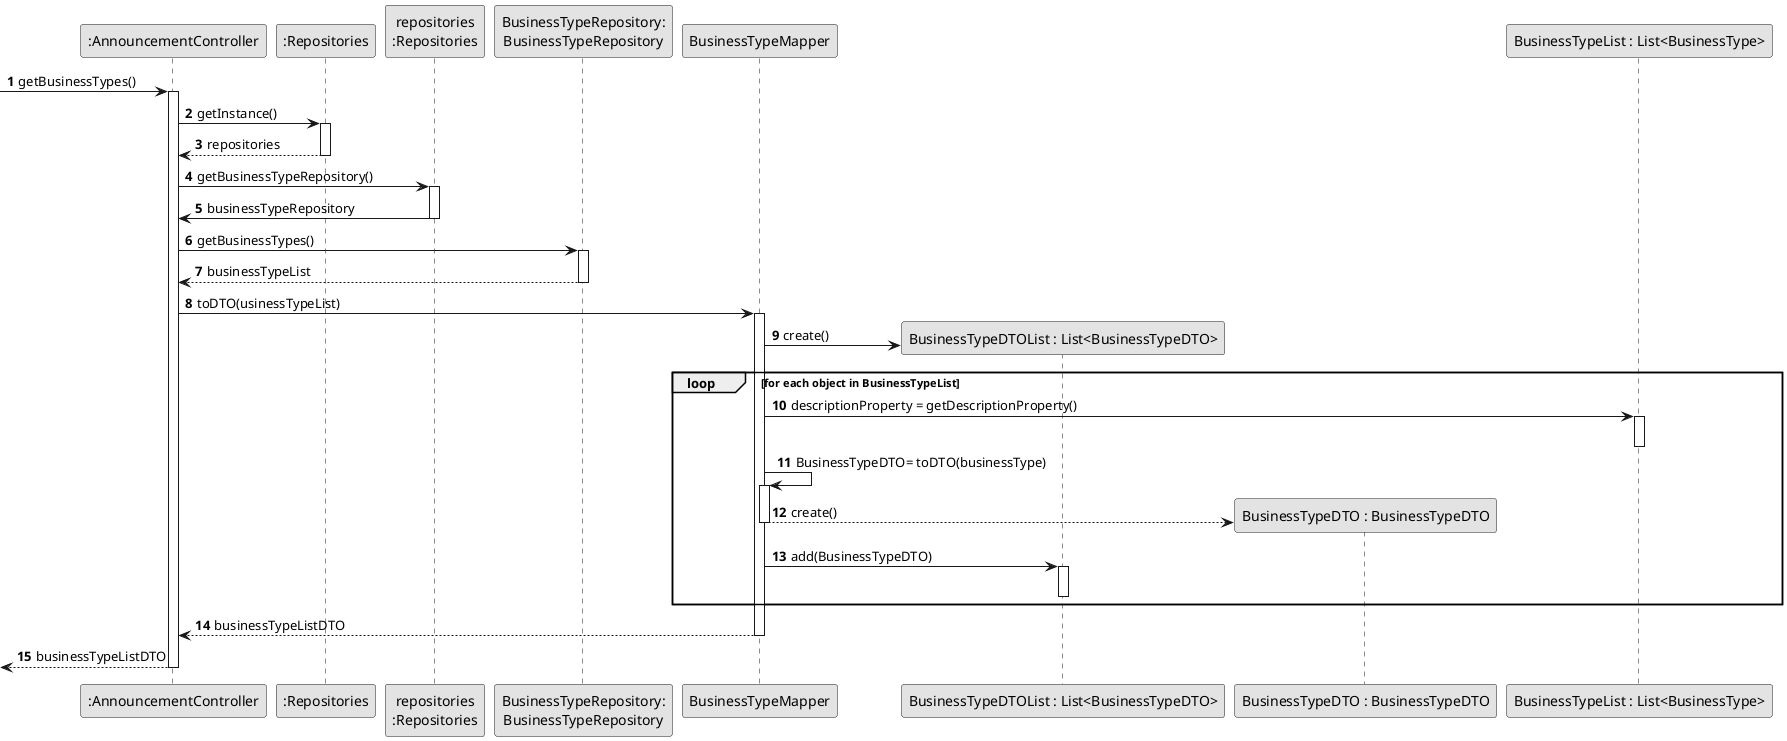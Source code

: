 @startuml
skinparam monochrome true
skinparam packageStyle rectangle
skinparam shadowing false

autonumber 3

'hide footbox
participant ":AnnouncementController" as CTRL
participant ":Repositories" as RepositorySingleton
participant "repositories\n:Repositories" as PLAT
participant "BusinessTypeRepository:\nBusinessTypeRepository" as BT
participant "BusinessTypeMapper" as BTM
participant "BusinessTypeDTOList : List<BusinessTypeDTO>" as BTDTO
participant "BusinessTypeDTO : BusinessTypeDTO" as BTTDTO
participant "BusinessTypeList : List<BusinessType>" as BTL

   autonumber
      -> CTRL : getBusinessTypes()
                    activate CTRL


                            CTRL -> RepositorySingleton : getInstance()
                            activate RepositorySingleton

                                RepositorySingleton --> CTRL: repositories
                            deactivate RepositorySingleton

                            CTRL -> PLAT : getBusinessTypeRepository()
                            activate PLAT

                                PLAT -> CTRL : businessTypeRepository
                            deactivate PLAT

                            CTRL -> BT : getBusinessTypes()
                            activate BT

                                BT --> CTRL : businessTypeList
                            deactivate BT


                             CTRL -> BTM: toDTO(usinessTypeList)
                                                  activate BTM

                                                  BTM -> BTDTO**: create()

                                           loop for each object in BusinessTypeList

                                             BTM-> BTL: descriptionProperty = getDescriptionProperty()
                                               activate BTL
                                               deactivate BTL


                                 BTM-> BTM: BusinessTypeDTO= toDTO(businessType)
                                   activate BTM


                                       BTM --> BTTDTO**: create()
                                          deactivate BTM

                                          BTM -> BTDTO: add(BusinessTypeDTO)
                                          activate BTDTO
                                          deactivate BTDTO





                                           end group

                            BTM --> CTRL: businessTypeListDTO
                            deactivate BTM




                            <-- CTRL: businessTypeListDTO
                            deactivate CTRL










@enduml